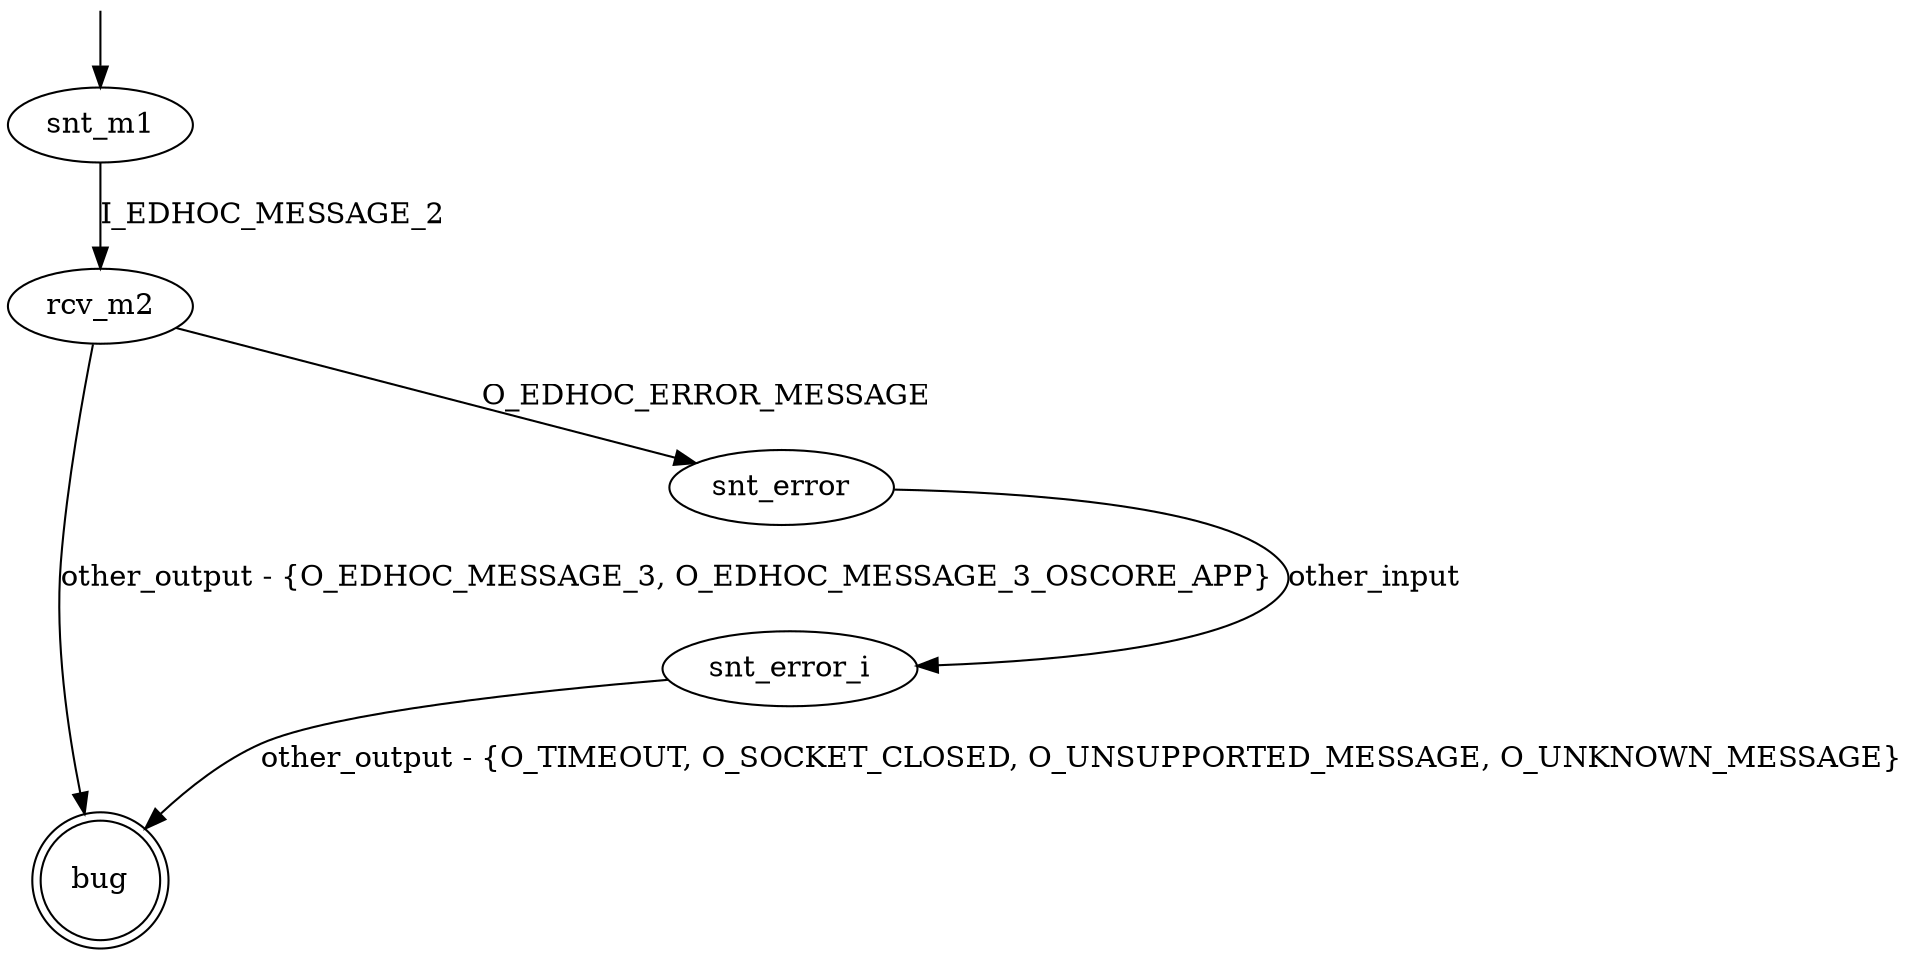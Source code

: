digraph G {
bug [shape="doublecircle"]

snt_m1 -> rcv_m2 [label="I_EDHOC_MESSAGE_2"]

rcv_m2 -> snt_error [label="O_EDHOC_ERROR_MESSAGE"]
rcv_m2 -> bug [label="other_output - {O_EDHOC_MESSAGE_3, O_EDHOC_MESSAGE_3_OSCORE_APP}"]

snt_error -> snt_error_i [label="other_input"]
snt_error_i -> bug [label="other_output - {O_TIMEOUT, O_SOCKET_CLOSED, O_UNSUPPORTED_MESSAGE, O_UNKNOWN_MESSAGE}"]

__start0 [label="" shape="none" width="0" height="0"];
__start0 -> snt_m1;
}
